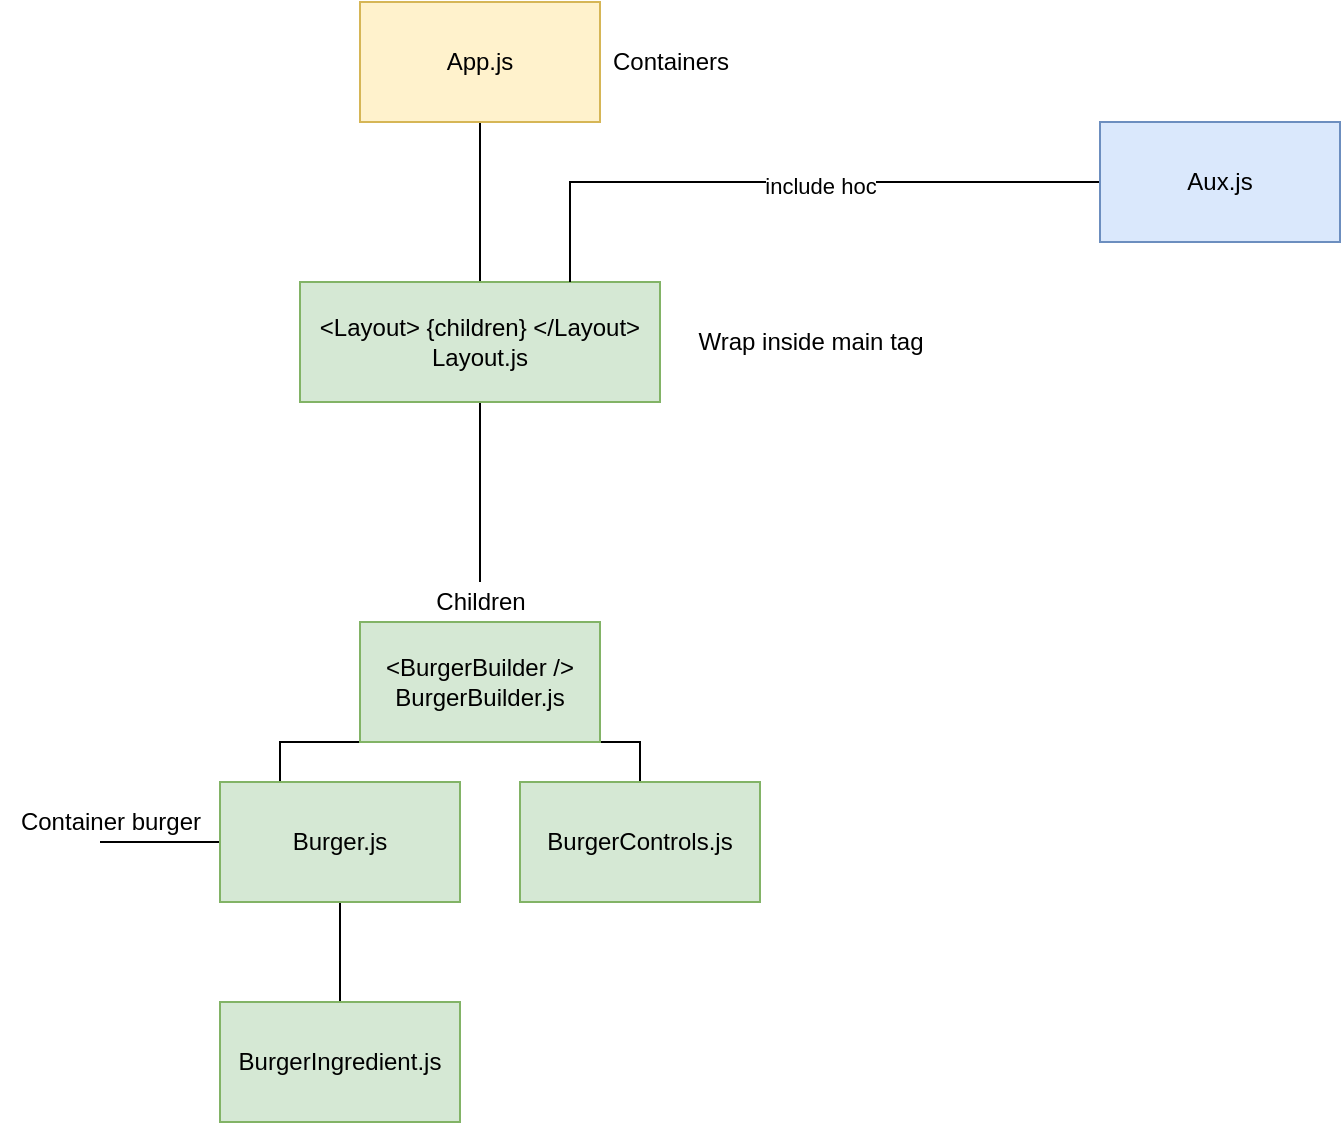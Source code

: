 <mxfile version="13.5.8" type="device"><diagram id="rYt1pTvRAxhA0q-n-2Xz" name="Component Structure"><mxGraphModel dx="946" dy="664" grid="1" gridSize="10" guides="1" tooltips="1" connect="1" arrows="1" fold="1" page="1" pageScale="1" pageWidth="1700" pageHeight="1100" math="0" shadow="0"><root><mxCell id="0"/><mxCell id="1" parent="0"/><mxCell id="-ZREcoe9ZB0g4b4Y6aIm-6" style="edgeStyle=orthogonalEdgeStyle;rounded=0;orthogonalLoop=1;jettySize=auto;html=1;entryX=0.5;entryY=0;entryDx=0;entryDy=0;endArrow=none;endFill=0;" edge="1" parent="1" source="-ZREcoe9ZB0g4b4Y6aIm-1" target="-ZREcoe9ZB0g4b4Y6aIm-2"><mxGeometry relative="1" as="geometry"/></mxCell><mxCell id="-ZREcoe9ZB0g4b4Y6aIm-1" value="App.js" style="rounded=0;whiteSpace=wrap;html=1;fillColor=#fff2cc;strokeColor=#d6b656;" vertex="1" parent="1"><mxGeometry x="470" y="90" width="120" height="60" as="geometry"/></mxCell><mxCell id="-ZREcoe9ZB0g4b4Y6aIm-3" style="edgeStyle=orthogonalEdgeStyle;rounded=0;orthogonalLoop=1;jettySize=auto;html=1;endArrow=none;endFill=0;" edge="1" parent="1" source="-ZREcoe9ZB0g4b4Y6aIm-2" target="-ZREcoe9ZB0g4b4Y6aIm-4"><mxGeometry relative="1" as="geometry"><mxPoint x="530" y="370" as="targetPoint"/></mxGeometry></mxCell><mxCell id="-ZREcoe9ZB0g4b4Y6aIm-2" value="&amp;lt;Layout&amp;gt; {children} &amp;lt;/Layout&amp;gt;&lt;br&gt;Layout.js" style="rounded=0;whiteSpace=wrap;html=1;fillColor=#d5e8d4;strokeColor=#82b366;" vertex="1" parent="1"><mxGeometry x="440" y="230" width="180" height="60" as="geometry"/></mxCell><mxCell id="-ZREcoe9ZB0g4b4Y6aIm-4" value="Children" style="text;html=1;align=center;verticalAlign=middle;resizable=0;points=[];autosize=1;" vertex="1" parent="1"><mxGeometry x="500" y="380" width="60" height="20" as="geometry"/></mxCell><mxCell id="-ZREcoe9ZB0g4b4Y6aIm-9" style="edgeStyle=orthogonalEdgeStyle;rounded=0;orthogonalLoop=1;jettySize=auto;html=1;entryX=0.25;entryY=0;entryDx=0;entryDy=0;endArrow=none;endFill=0;" edge="1" parent="1" source="-ZREcoe9ZB0g4b4Y6aIm-5" target="-ZREcoe9ZB0g4b4Y6aIm-7"><mxGeometry relative="1" as="geometry"><Array as="points"><mxPoint x="430" y="460"/></Array></mxGeometry></mxCell><mxCell id="-ZREcoe9ZB0g4b4Y6aIm-10" style="edgeStyle=orthogonalEdgeStyle;rounded=0;orthogonalLoop=1;jettySize=auto;html=1;endArrow=none;endFill=0;entryX=0.5;entryY=0;entryDx=0;entryDy=0;" edge="1" parent="1" source="-ZREcoe9ZB0g4b4Y6aIm-5" target="-ZREcoe9ZB0g4b4Y6aIm-8"><mxGeometry relative="1" as="geometry"><mxPoint x="610" y="470" as="targetPoint"/><Array as="points"><mxPoint x="610" y="460"/></Array></mxGeometry></mxCell><mxCell id="-ZREcoe9ZB0g4b4Y6aIm-5" value="&amp;lt;BurgerBuilder /&amp;gt;&lt;br&gt;BurgerBuilder.js" style="rounded=0;whiteSpace=wrap;html=1;fillColor=#d5e8d4;strokeColor=#82b366;" vertex="1" parent="1"><mxGeometry x="470" y="400" width="120" height="60" as="geometry"/></mxCell><mxCell id="-ZREcoe9ZB0g4b4Y6aIm-11" style="edgeStyle=orthogonalEdgeStyle;rounded=0;orthogonalLoop=1;jettySize=auto;html=1;endArrow=none;endFill=0;" edge="1" parent="1" source="-ZREcoe9ZB0g4b4Y6aIm-7"><mxGeometry relative="1" as="geometry"><mxPoint x="460" y="590" as="targetPoint"/></mxGeometry></mxCell><mxCell id="-ZREcoe9ZB0g4b4Y6aIm-15" style="edgeStyle=orthogonalEdgeStyle;rounded=0;orthogonalLoop=1;jettySize=auto;html=1;endArrow=none;endFill=0;" edge="1" parent="1" source="-ZREcoe9ZB0g4b4Y6aIm-7"><mxGeometry relative="1" as="geometry"><mxPoint x="340" y="510" as="targetPoint"/></mxGeometry></mxCell><mxCell id="-ZREcoe9ZB0g4b4Y6aIm-7" value="Burger.js" style="rounded=0;whiteSpace=wrap;html=1;fillColor=#d5e8d4;strokeColor=#82b366;" vertex="1" parent="1"><mxGeometry x="400" y="480" width="120" height="60" as="geometry"/></mxCell><mxCell id="-ZREcoe9ZB0g4b4Y6aIm-8" value="BurgerControls.js" style="rounded=0;whiteSpace=wrap;html=1;fillColor=#d5e8d4;strokeColor=#82b366;" vertex="1" parent="1"><mxGeometry x="550" y="480" width="120" height="60" as="geometry"/></mxCell><mxCell id="-ZREcoe9ZB0g4b4Y6aIm-12" value="BurgerIngredient.js" style="rounded=0;whiteSpace=wrap;html=1;fillColor=#d5e8d4;strokeColor=#82b366;" vertex="1" parent="1"><mxGeometry x="400" y="590" width="120" height="60" as="geometry"/></mxCell><mxCell id="-ZREcoe9ZB0g4b4Y6aIm-13" value="Containers" style="text;html=1;align=center;verticalAlign=middle;resizable=0;points=[];autosize=1;" vertex="1" parent="1"><mxGeometry x="590" y="110" width="70" height="20" as="geometry"/></mxCell><mxCell id="-ZREcoe9ZB0g4b4Y6aIm-14" value="Wrap inside main tag" style="text;html=1;align=center;verticalAlign=middle;resizable=0;points=[];autosize=1;" vertex="1" parent="1"><mxGeometry x="630" y="250" width="130" height="20" as="geometry"/></mxCell><mxCell id="-ZREcoe9ZB0g4b4Y6aIm-16" value="Container burger" style="text;html=1;align=center;verticalAlign=middle;resizable=0;points=[];autosize=1;" vertex="1" parent="1"><mxGeometry x="290" y="490" width="110" height="20" as="geometry"/></mxCell><mxCell id="-ZREcoe9ZB0g4b4Y6aIm-18" style="edgeStyle=orthogonalEdgeStyle;rounded=0;orthogonalLoop=1;jettySize=auto;html=1;entryX=0.75;entryY=0;entryDx=0;entryDy=0;endArrow=none;endFill=0;" edge="1" parent="1" source="-ZREcoe9ZB0g4b4Y6aIm-17" target="-ZREcoe9ZB0g4b4Y6aIm-2"><mxGeometry relative="1" as="geometry"/></mxCell><mxCell id="-ZREcoe9ZB0g4b4Y6aIm-20" value="include hoc" style="edgeLabel;html=1;align=center;verticalAlign=middle;resizable=0;points=[];" vertex="1" connectable="0" parent="-ZREcoe9ZB0g4b4Y6aIm-18"><mxGeometry x="-0.111" y="2" relative="1" as="geometry"><mxPoint as="offset"/></mxGeometry></mxCell><mxCell id="-ZREcoe9ZB0g4b4Y6aIm-17" value="Aux.js" style="rounded=0;whiteSpace=wrap;html=1;fillColor=#dae8fc;strokeColor=#6c8ebf;" vertex="1" parent="1"><mxGeometry x="840" y="150" width="120" height="60" as="geometry"/></mxCell></root></mxGraphModel></diagram></mxfile>